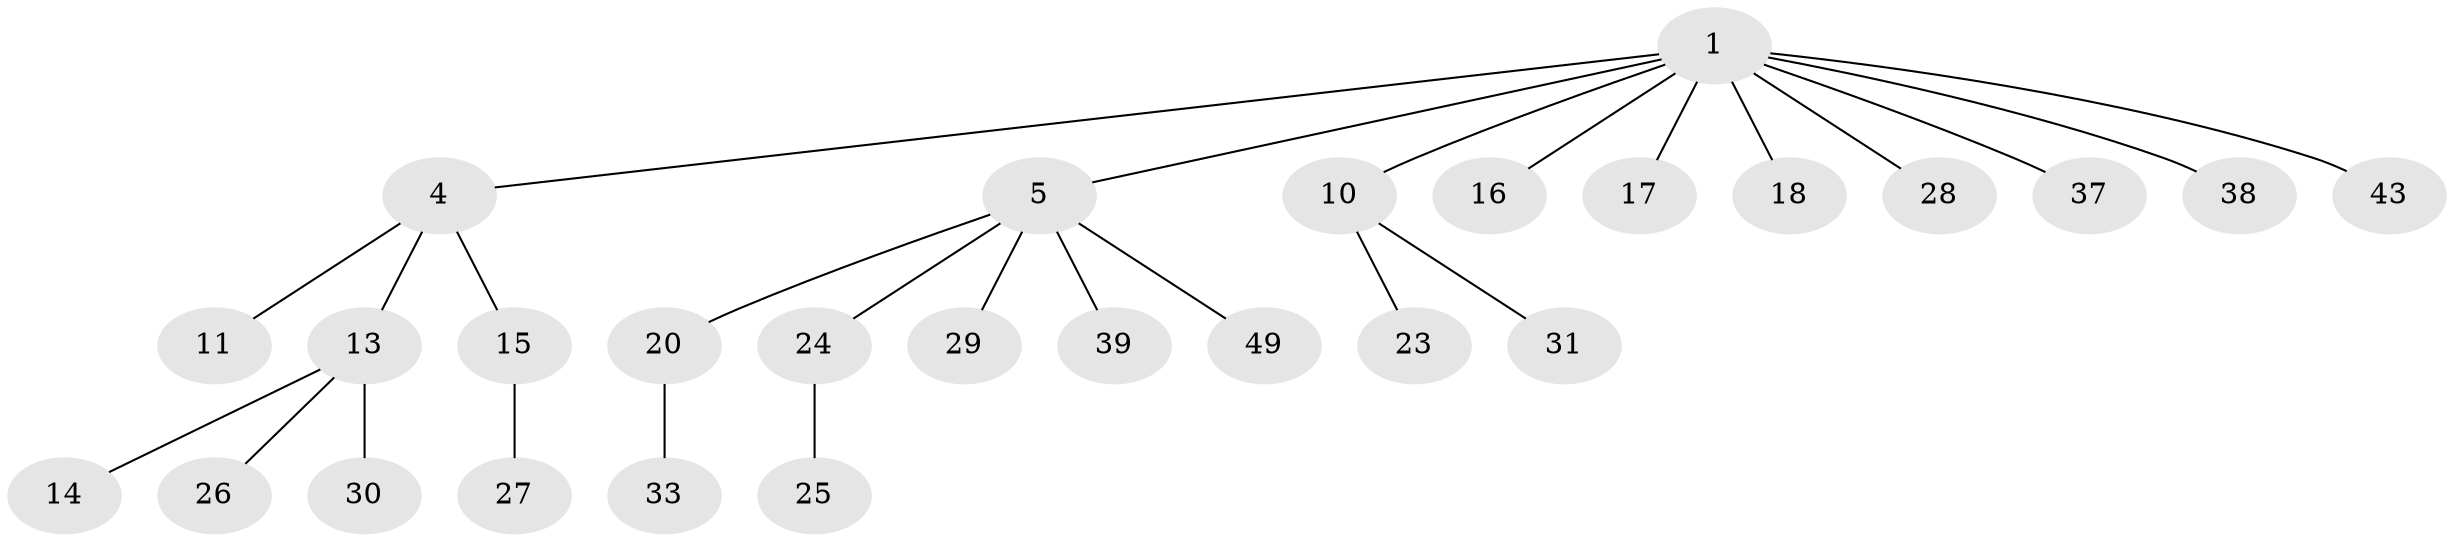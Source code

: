 // original degree distribution, {4: 0.12727272727272726, 2: 0.2545454545454545, 7: 0.01818181818181818, 3: 0.07272727272727272, 5: 0.01818181818181818, 1: 0.509090909090909}
// Generated by graph-tools (version 1.1) at 2025/15/03/09/25 04:15:38]
// undirected, 27 vertices, 26 edges
graph export_dot {
graph [start="1"]
  node [color=gray90,style=filled];
  1 [super="+8+2"];
  4 [super="+7+47"];
  5 [super="+6"];
  10 [super="+12"];
  11;
  13 [super="+22"];
  14 [super="+21"];
  15;
  16 [super="+45+44"];
  17 [super="+55"];
  18 [super="+42+41+32"];
  20 [super="+52+51"];
  23;
  24 [super="+46+34"];
  25 [super="+50"];
  26;
  27 [super="+36"];
  28;
  29;
  30;
  31;
  33;
  37;
  38;
  39;
  43;
  49;
  1 -- 4;
  1 -- 5;
  1 -- 38;
  1 -- 17;
  1 -- 16;
  1 -- 18;
  1 -- 37;
  1 -- 10;
  1 -- 43;
  1 -- 28;
  4 -- 13;
  4 -- 11;
  4 -- 15;
  5 -- 20;
  5 -- 49;
  5 -- 39;
  5 -- 24;
  5 -- 29;
  10 -- 23;
  10 -- 31;
  13 -- 14;
  13 -- 30;
  13 -- 26;
  15 -- 27;
  20 -- 33;
  24 -- 25;
}
